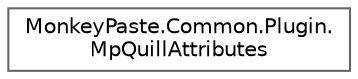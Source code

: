 digraph "Graphical Class Hierarchy"
{
 // LATEX_PDF_SIZE
  bgcolor="transparent";
  edge [fontname=Helvetica,fontsize=10,labelfontname=Helvetica,labelfontsize=10];
  node [fontname=Helvetica,fontsize=10,shape=box,height=0.2,width=0.4];
  rankdir="LR";
  Node0 [id="Node000000",label="MonkeyPaste.Common.Plugin.\lMpQuillAttributes",height=0.2,width=0.4,color="grey40", fillcolor="white", style="filled",URL="$class_monkey_paste_1_1_common_1_1_plugin_1_1_mp_quill_attributes.html",tooltip=" "];
}
